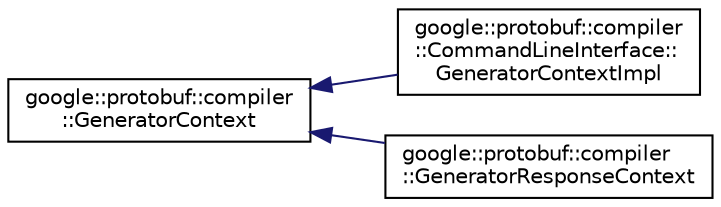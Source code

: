 digraph "类继承关系图"
{
 // LATEX_PDF_SIZE
  edge [fontname="Helvetica",fontsize="10",labelfontname="Helvetica",labelfontsize="10"];
  node [fontname="Helvetica",fontsize="10",shape=record];
  rankdir="LR";
  Node0 [label="google::protobuf::compiler\l::GeneratorContext",height=0.2,width=0.4,color="black", fillcolor="white", style="filled",URL="$classgoogle_1_1protobuf_1_1compiler_1_1GeneratorContext.html",tooltip=" "];
  Node0 -> Node1 [dir="back",color="midnightblue",fontsize="10",style="solid",fontname="Helvetica"];
  Node1 [label="google::protobuf::compiler\l::CommandLineInterface::\lGeneratorContextImpl",height=0.2,width=0.4,color="black", fillcolor="white", style="filled",URL="$classgoogle_1_1protobuf_1_1compiler_1_1CommandLineInterface_1_1GeneratorContextImpl.html",tooltip=" "];
  Node0 -> Node2 [dir="back",color="midnightblue",fontsize="10",style="solid",fontname="Helvetica"];
  Node2 [label="google::protobuf::compiler\l::GeneratorResponseContext",height=0.2,width=0.4,color="black", fillcolor="white", style="filled",URL="$classgoogle_1_1protobuf_1_1compiler_1_1GeneratorResponseContext.html",tooltip=" "];
}
